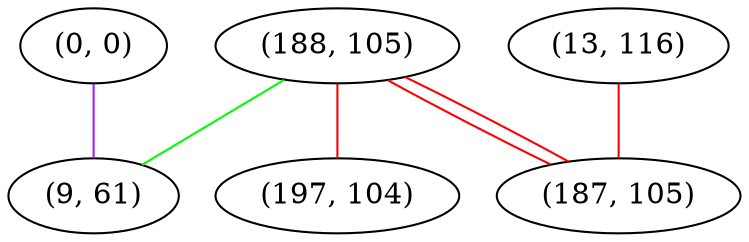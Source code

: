graph "" {
"(0, 0)";
"(188, 105)";
"(9, 61)";
"(13, 116)";
"(187, 105)";
"(197, 104)";
"(0, 0)" -- "(9, 61)"  [color=purple, key=0, weight=4];
"(188, 105)" -- "(9, 61)"  [color=green, key=0, weight=2];
"(188, 105)" -- "(187, 105)"  [color=red, key=0, weight=1];
"(188, 105)" -- "(187, 105)"  [color=red, key=1, weight=1];
"(188, 105)" -- "(197, 104)"  [color=red, key=0, weight=1];
"(13, 116)" -- "(187, 105)"  [color=red, key=0, weight=1];
}
